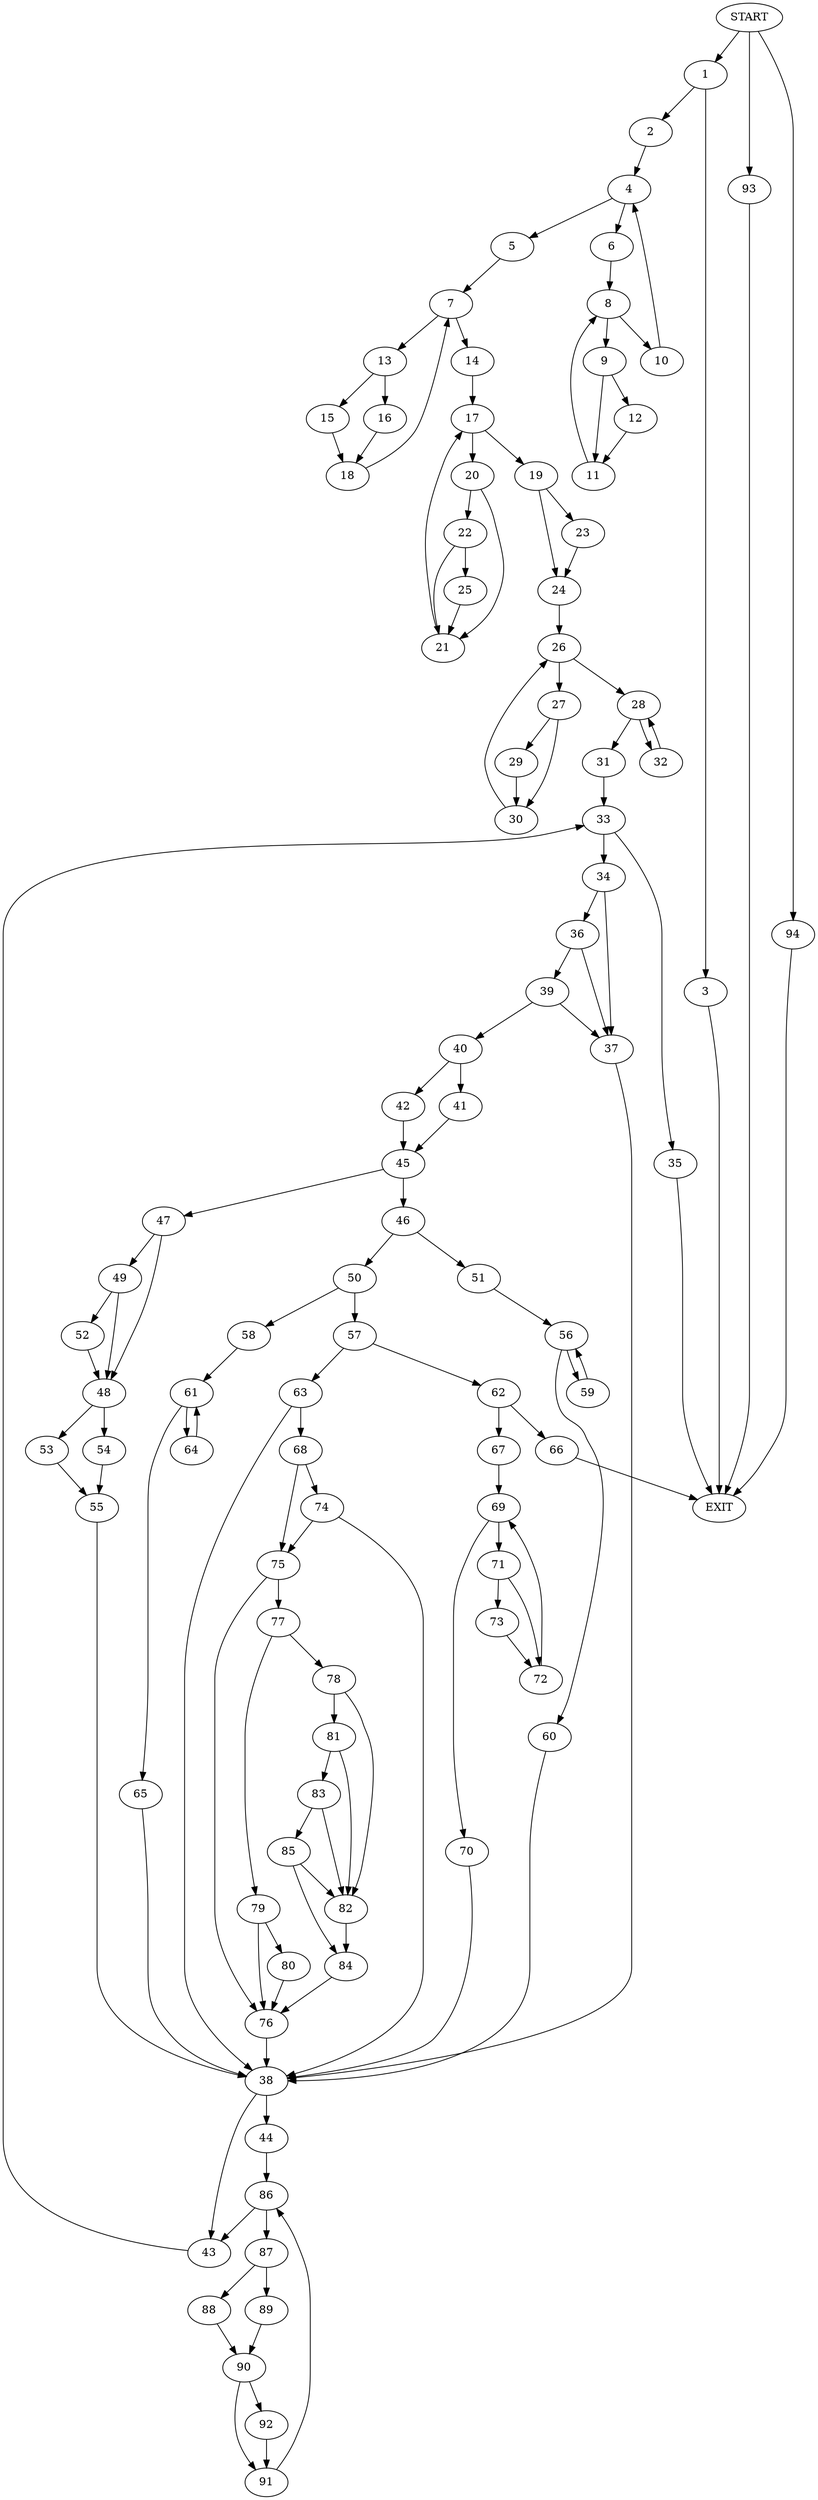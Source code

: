 digraph {
0 [label="START"]
95 [label="EXIT"]
0 -> 1
1 -> 2
1 -> 3
2 -> 4
3 -> 95
4 -> 5
4 -> 6
5 -> 7
6 -> 8
8 -> 9
8 -> 10
10 -> 4
9 -> 11
9 -> 12
11 -> 8
12 -> 11
7 -> 13
7 -> 14
13 -> 15
13 -> 16
14 -> 17
16 -> 18
15 -> 18
18 -> 7
17 -> 19
17 -> 20
20 -> 21
20 -> 22
19 -> 23
19 -> 24
22 -> 21
22 -> 25
21 -> 17
25 -> 21
24 -> 26
23 -> 24
26 -> 27
26 -> 28
27 -> 29
27 -> 30
28 -> 31
28 -> 32
29 -> 30
30 -> 26
31 -> 33
32 -> 28
33 -> 34
33 -> 35
35 -> 95
34 -> 36
34 -> 37
37 -> 38
36 -> 39
36 -> 37
39 -> 40
39 -> 37
40 -> 41
40 -> 42
38 -> 43
38 -> 44
41 -> 45
42 -> 45
45 -> 46
45 -> 47
47 -> 48
47 -> 49
46 -> 50
46 -> 51
49 -> 48
49 -> 52
48 -> 53
48 -> 54
52 -> 48
54 -> 55
53 -> 55
55 -> 38
51 -> 56
50 -> 57
50 -> 58
56 -> 59
56 -> 60
59 -> 56
60 -> 38
58 -> 61
57 -> 62
57 -> 63
61 -> 64
61 -> 65
64 -> 61
65 -> 38
62 -> 66
62 -> 67
63 -> 68
63 -> 38
67 -> 69
66 -> 95
69 -> 70
69 -> 71
70 -> 38
71 -> 72
71 -> 73
73 -> 72
72 -> 69
68 -> 74
68 -> 75
75 -> 76
75 -> 77
74 -> 38
74 -> 75
76 -> 38
77 -> 78
77 -> 79
79 -> 76
79 -> 80
78 -> 81
78 -> 82
81 -> 83
81 -> 82
82 -> 84
83 -> 85
83 -> 82
85 -> 84
85 -> 82
84 -> 76
80 -> 76
44 -> 86
43 -> 33
86 -> 87
86 -> 43
87 -> 88
87 -> 89
89 -> 90
88 -> 90
90 -> 91
90 -> 92
91 -> 86
92 -> 91
0 -> 93
93 -> 95
0 -> 94
94 -> 95
}
